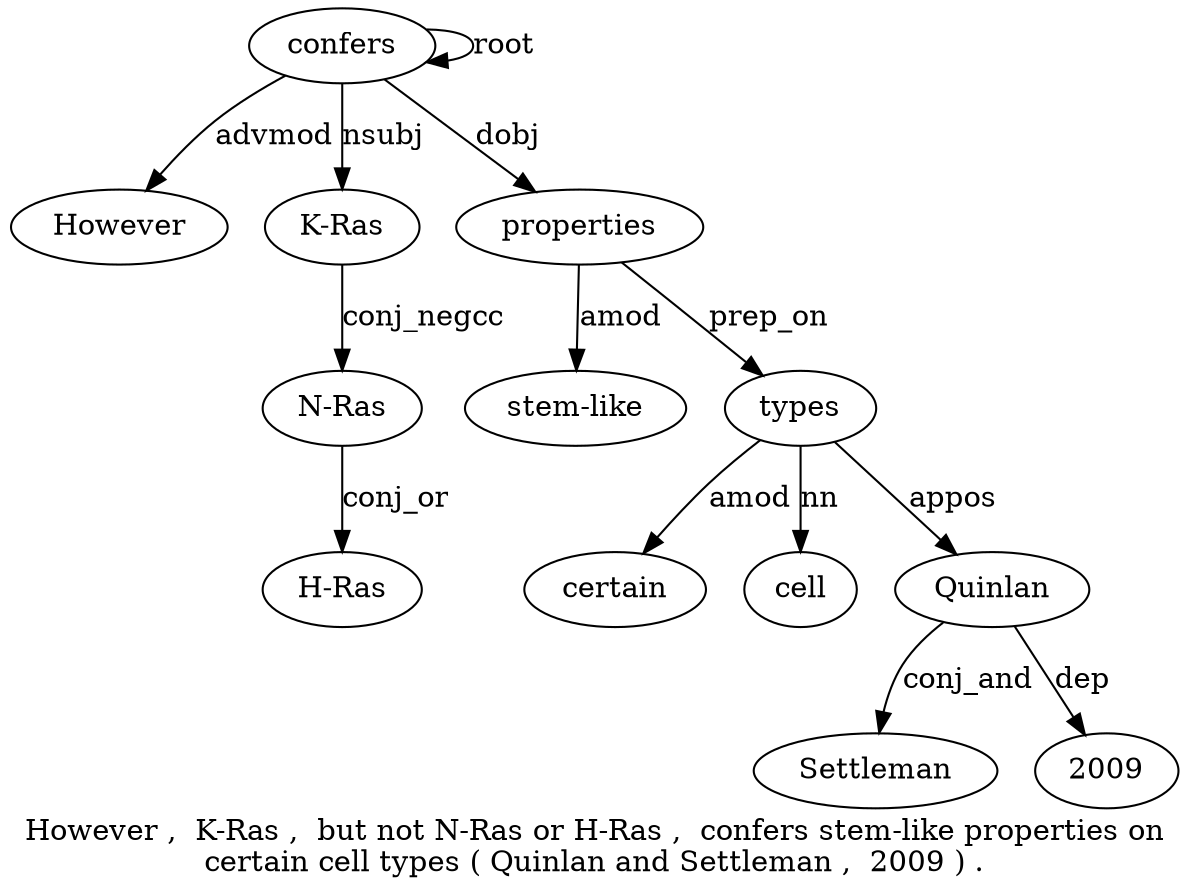 digraph "However ,  K-Ras ,  but not N-Ras or H-Ras ,  confers stem-like properties on certain cell types ( Quinlan and Settleman ,  2009 ) ." {
label="However ,  K-Ras ,  but not N-Ras or H-Ras ,  confers stem-like properties on
certain cell types ( Quinlan and Settleman ,  2009 ) .";
confers11 [style=filled, fillcolor=white, label=confers];
However1 [style=filled, fillcolor=white, label=However];
confers11 -> However1  [label=advmod];
"K-Ras3" [style=filled, fillcolor=white, label="K-Ras"];
confers11 -> "K-Ras3"  [label=nsubj];
"N-Ras7" [style=filled, fillcolor=white, label="N-Ras"];
"K-Ras3" -> "N-Ras7"  [label=conj_negcc];
"H-Ras9" [style=filled, fillcolor=white, label="H-Ras"];
"N-Ras7" -> "H-Ras9"  [label=conj_or];
confers11 -> confers11  [label=root];
properties13 [style=filled, fillcolor=white, label=properties];
"stem-like12" [style=filled, fillcolor=white, label="stem-like"];
properties13 -> "stem-like12"  [label=amod];
confers11 -> properties13  [label=dobj];
types17 [style=filled, fillcolor=white, label=types];
certain15 [style=filled, fillcolor=white, label=certain];
types17 -> certain15  [label=amod];
cell16 [style=filled, fillcolor=white, label=cell];
types17 -> cell16  [label=nn];
properties13 -> types17  [label=prep_on];
Quinlan19 [style=filled, fillcolor=white, label=Quinlan];
types17 -> Quinlan19  [label=appos];
Settleman21 [style=filled, fillcolor=white, label=Settleman];
Quinlan19 -> Settleman21  [label=conj_and];
200923 [style=filled, fillcolor=white, label=2009];
Quinlan19 -> 200923  [label=dep];
}
